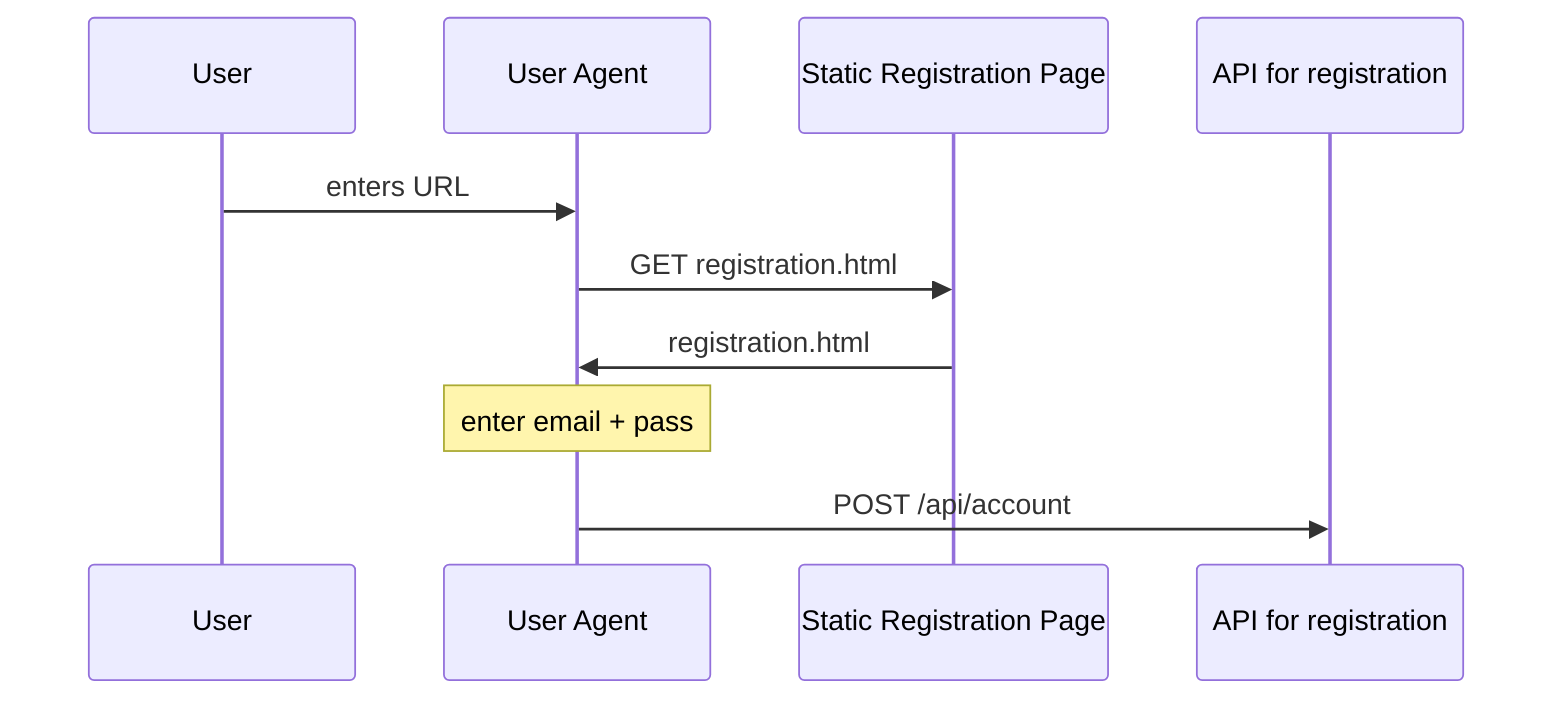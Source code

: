 sequenceDiagram

    participant u as User
    participant ua as User Agent
    participant r as Static Registration Page
    participant a as API for registration

    u ->> ua: enters URL
    ua ->> r: GET registration.html
    r ->> ua: registration.html
    note over ua: enter email + pass
    ua ->> a: POST /api/account